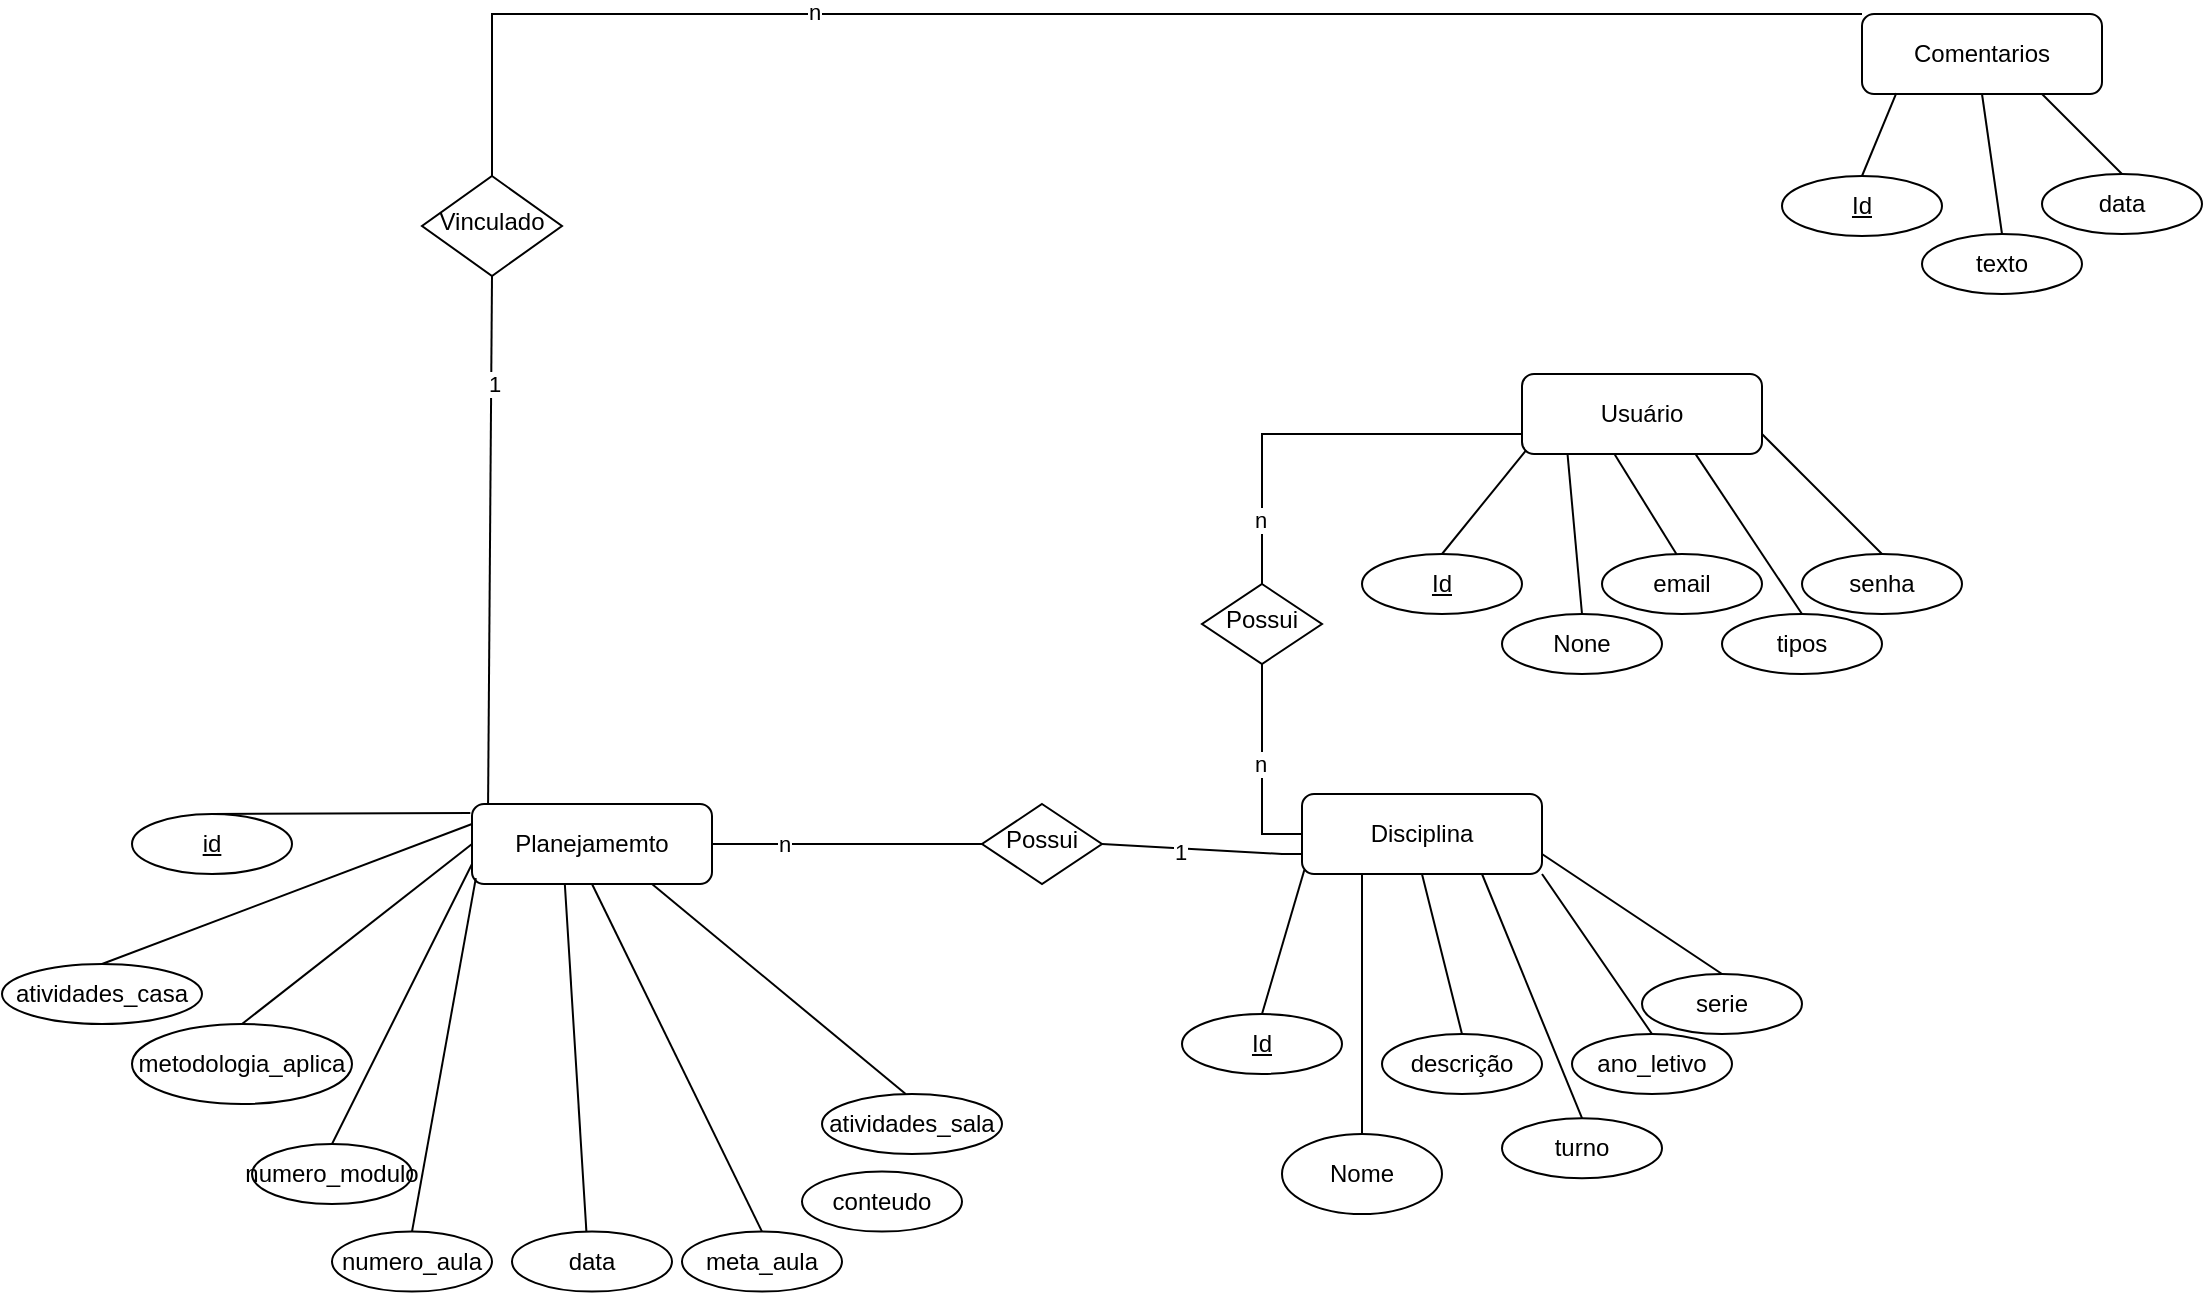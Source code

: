 <mxfile>
    <diagram id="kkRUQEbnQZdCeKc999OY" name="Page-1">
        <mxGraphModel dx="1139" dy="1196" grid="1" gridSize="10" guides="1" tooltips="1" connect="1" arrows="1" fold="1" page="1" pageScale="1" pageWidth="850" pageHeight="1100" math="0" shadow="0">
            <root>
                <mxCell id="0"/>
                <mxCell id="1" parent="0"/>
                <mxCell id="2" value="Disciplina" style="rounded=1;whiteSpace=wrap;html=1;fontSize=12;glass=0;strokeWidth=1;shadow=0;" parent="1" vertex="1">
                    <mxGeometry x="80" y="70" width="120" height="40" as="geometry"/>
                </mxCell>
                <mxCell id="3" value="Usuário" style="rounded=1;whiteSpace=wrap;html=1;fontSize=12;glass=0;strokeWidth=1;shadow=0;" parent="1" vertex="1">
                    <mxGeometry x="190" y="-140" width="120" height="40" as="geometry"/>
                </mxCell>
                <mxCell id="5" value="&lt;u&gt;Id&lt;/u&gt;" style="ellipse;whiteSpace=wrap;html=1;" parent="1" vertex="1">
                    <mxGeometry x="110" y="-50" width="80" height="30" as="geometry"/>
                </mxCell>
                <mxCell id="6" value="None" style="ellipse;whiteSpace=wrap;html=1;" parent="1" vertex="1">
                    <mxGeometry x="180" y="-20" width="80" height="30" as="geometry"/>
                </mxCell>
                <mxCell id="7" value="email" style="ellipse;whiteSpace=wrap;html=1;" parent="1" vertex="1">
                    <mxGeometry x="230" y="-50" width="80" height="30" as="geometry"/>
                </mxCell>
                <mxCell id="8" value="tipos" style="ellipse;whiteSpace=wrap;html=1;" parent="1" vertex="1">
                    <mxGeometry x="290" y="-20" width="80" height="30" as="geometry"/>
                </mxCell>
                <mxCell id="9" value="" style="endArrow=none;html=1;rounded=0;exitX=0.5;exitY=0;exitDx=0;exitDy=0;entryX=0.016;entryY=0.958;entryDx=0;entryDy=0;entryPerimeter=0;" parent="1" source="5" target="3" edge="1">
                    <mxGeometry width="50" height="50" relative="1" as="geometry">
                        <mxPoint x="480" y="320" as="sourcePoint"/>
                        <mxPoint x="530" y="270" as="targetPoint"/>
                    </mxGeometry>
                </mxCell>
                <mxCell id="10" value="" style="endArrow=none;html=1;rounded=0;exitX=0.5;exitY=0;exitDx=0;exitDy=0;entryX=0.19;entryY=1.01;entryDx=0;entryDy=0;entryPerimeter=0;" parent="1" source="6" target="3" edge="1">
                    <mxGeometry width="50" height="50" relative="1" as="geometry">
                        <mxPoint x="310" y="260" as="sourcePoint"/>
                        <mxPoint x="320" y="240" as="targetPoint"/>
                    </mxGeometry>
                </mxCell>
                <mxCell id="11" value="" style="endArrow=none;html=1;rounded=0;exitX=0.465;exitY=0;exitDx=0;exitDy=0;entryX=0.387;entryY=1.01;entryDx=0;entryDy=0;entryPerimeter=0;exitPerimeter=0;" parent="1" source="7" target="3" edge="1">
                    <mxGeometry width="50" height="50" relative="1" as="geometry">
                        <mxPoint x="370" y="290" as="sourcePoint"/>
                        <mxPoint x="343" y="240" as="targetPoint"/>
                    </mxGeometry>
                </mxCell>
                <mxCell id="12" value="" style="endArrow=none;html=1;rounded=0;exitX=0.5;exitY=0;exitDx=0;exitDy=0;entryX=0.722;entryY=0.995;entryDx=0;entryDy=0;entryPerimeter=0;" parent="1" source="8" target="3" edge="1">
                    <mxGeometry width="50" height="50" relative="1" as="geometry">
                        <mxPoint x="437" y="310" as="sourcePoint"/>
                        <mxPoint x="366" y="240" as="targetPoint"/>
                    </mxGeometry>
                </mxCell>
                <mxCell id="13" value="&lt;u style=&quot;&quot;&gt;Id&lt;/u&gt;" style="ellipse;whiteSpace=wrap;html=1;" parent="1" vertex="1">
                    <mxGeometry x="20" y="180" width="80" height="30" as="geometry"/>
                </mxCell>
                <mxCell id="14" value="" style="endArrow=none;html=1;rounded=0;exitX=0.5;exitY=0;exitDx=0;exitDy=0;entryX=0.01;entryY=0.947;entryDx=0;entryDy=0;entryPerimeter=0;" parent="1" source="13" target="2" edge="1">
                    <mxGeometry width="50" height="50" relative="1" as="geometry">
                        <mxPoint x="50" y="220" as="sourcePoint"/>
                        <mxPoint x="60" y="140" as="targetPoint"/>
                    </mxGeometry>
                </mxCell>
                <mxCell id="15" value="Nome" style="ellipse;whiteSpace=wrap;html=1;" parent="1" vertex="1">
                    <mxGeometry x="70" y="240" width="80" height="40" as="geometry"/>
                </mxCell>
                <mxCell id="16" value="" style="endArrow=none;html=1;rounded=0;exitX=0.5;exitY=0;exitDx=0;exitDy=0;entryX=0.25;entryY=1;entryDx=0;entryDy=0;" parent="1" source="15" target="2" edge="1">
                    <mxGeometry width="50" height="50" relative="1" as="geometry">
                        <mxPoint x="170" y="210" as="sourcePoint"/>
                        <mxPoint x="180" y="130" as="targetPoint"/>
                    </mxGeometry>
                </mxCell>
                <mxCell id="17" value="descrição" style="ellipse;whiteSpace=wrap;html=1;" parent="1" vertex="1">
                    <mxGeometry x="120" y="190" width="80" height="30" as="geometry"/>
                </mxCell>
                <mxCell id="18" value="" style="endArrow=none;html=1;rounded=0;exitX=0.5;exitY=0;exitDx=0;exitDy=0;entryX=0.5;entryY=1;entryDx=0;entryDy=0;" parent="1" source="17" target="2" edge="1">
                    <mxGeometry width="50" height="50" relative="1" as="geometry">
                        <mxPoint x="220" y="210" as="sourcePoint"/>
                        <mxPoint x="230" y="120" as="targetPoint"/>
                    </mxGeometry>
                </mxCell>
                <mxCell id="28" value="Possui" style="rhombus;whiteSpace=wrap;html=1;shadow=0;fontFamily=Helvetica;fontSize=12;align=center;strokeWidth=1;spacing=6;spacingTop=-4;" parent="1" vertex="1">
                    <mxGeometry x="30" y="-35" width="60" height="40" as="geometry"/>
                </mxCell>
                <mxCell id="29" value="Planejamemto" style="rounded=1;whiteSpace=wrap;html=1;fontSize=12;glass=0;strokeWidth=1;shadow=0;" parent="1" vertex="1">
                    <mxGeometry x="-335" y="75" width="120" height="40" as="geometry"/>
                </mxCell>
                <mxCell id="31" value="data" style="ellipse;whiteSpace=wrap;html=1;" parent="1" vertex="1">
                    <mxGeometry x="-315" y="288.8" width="80" height="30" as="geometry"/>
                </mxCell>
                <mxCell id="33" value="" style="endArrow=none;html=1;rounded=0;exitX=0.5;exitY=0;exitDx=0;exitDy=0;entryX=-0.007;entryY=0.112;entryDx=0;entryDy=0;entryPerimeter=0;" parent="1" source="37" target="29" edge="1">
                    <mxGeometry width="50" height="50" relative="1" as="geometry">
                        <mxPoint x="-245" y="235" as="sourcePoint"/>
                        <mxPoint x="-340" y="80" as="targetPoint"/>
                    </mxGeometry>
                </mxCell>
                <mxCell id="35" value="" style="endArrow=none;html=1;rounded=0;exitX=0.465;exitY=0;exitDx=0;exitDy=0;entryX=0.387;entryY=1.01;entryDx=0;entryDy=0;entryPerimeter=0;exitPerimeter=0;" parent="1" source="31" target="29" edge="1">
                    <mxGeometry width="50" height="50" relative="1" as="geometry">
                        <mxPoint x="-115" y="555" as="sourcePoint"/>
                        <mxPoint x="-142" y="505" as="targetPoint"/>
                    </mxGeometry>
                </mxCell>
                <mxCell id="37" value="&lt;u&gt;id&lt;/u&gt;" style="ellipse;whiteSpace=wrap;html=1;" parent="1" vertex="1">
                    <mxGeometry x="-505" y="80" width="80" height="30" as="geometry"/>
                </mxCell>
                <mxCell id="38" value="" style="endArrow=none;html=1;rounded=0;exitX=0.5;exitY=0;exitDx=0;exitDy=0;entryX=1;entryY=0.75;entryDx=0;entryDy=0;" parent="1" source="39" target="3" edge="1">
                    <mxGeometry width="50" height="50" relative="1" as="geometry">
                        <mxPoint x="580" y="-40" as="sourcePoint"/>
                        <mxPoint x="622" y="-82" as="targetPoint"/>
                    </mxGeometry>
                </mxCell>
                <mxCell id="39" value="senha" style="ellipse;whiteSpace=wrap;html=1;" parent="1" vertex="1">
                    <mxGeometry x="330" y="-50" width="80" height="30" as="geometry"/>
                </mxCell>
                <mxCell id="49" value="" style="endArrow=none;html=1;rounded=0;exitX=0.5;exitY=0;exitDx=0;exitDy=0;entryX=0;entryY=0.75;entryDx=0;entryDy=0;" parent="1" source="28" target="3" edge="1">
                    <mxGeometry width="50" height="50" relative="1" as="geometry">
                        <mxPoint x="170" y="-40" as="sourcePoint"/>
                        <mxPoint x="202" y="-92" as="targetPoint"/>
                        <Array as="points">
                            <mxPoint x="60" y="-110"/>
                        </Array>
                    </mxGeometry>
                </mxCell>
                <mxCell id="79" value="n" style="edgeLabel;html=1;align=center;verticalAlign=middle;resizable=0;points=[];" parent="49" vertex="1" connectable="0">
                    <mxGeometry x="-0.689" y="1" relative="1" as="geometry">
                        <mxPoint as="offset"/>
                    </mxGeometry>
                </mxCell>
                <mxCell id="50" value="" style="endArrow=none;html=1;rounded=0;exitX=0.5;exitY=1;exitDx=0;exitDy=0;entryX=0;entryY=0.5;entryDx=0;entryDy=0;" parent="1" source="28" target="2" edge="1">
                    <mxGeometry width="50" height="50" relative="1" as="geometry">
                        <mxPoint x="70" y="-25" as="sourcePoint"/>
                        <mxPoint x="200" y="-110" as="targetPoint"/>
                        <Array as="points">
                            <mxPoint x="60" y="90"/>
                        </Array>
                    </mxGeometry>
                </mxCell>
                <mxCell id="78" value="n" style="edgeLabel;html=1;align=center;verticalAlign=middle;resizable=0;points=[];" parent="50" vertex="1" connectable="0">
                    <mxGeometry x="-0.049" y="-1" relative="1" as="geometry">
                        <mxPoint as="offset"/>
                    </mxGeometry>
                </mxCell>
                <mxCell id="51" value="" style="endArrow=none;html=1;rounded=0;entryX=1;entryY=0.5;entryDx=0;entryDy=0;exitX=0;exitY=0.5;exitDx=0;exitDy=0;" parent="1" source="52" target="29" edge="1">
                    <mxGeometry width="50" height="50" relative="1" as="geometry">
                        <mxPoint x="-175" y="25" as="sourcePoint"/>
                        <mxPoint x="-5" y="95" as="targetPoint"/>
                        <Array as="points"/>
                    </mxGeometry>
                </mxCell>
                <mxCell id="81" value="n" style="edgeLabel;html=1;align=center;verticalAlign=middle;resizable=0;points=[];" parent="51" vertex="1" connectable="0">
                    <mxGeometry x="0.469" relative="1" as="geometry">
                        <mxPoint as="offset"/>
                    </mxGeometry>
                </mxCell>
                <mxCell id="52" value="Possui" style="rhombus;whiteSpace=wrap;html=1;shadow=0;fontFamily=Helvetica;fontSize=12;align=center;strokeWidth=1;spacing=6;spacingTop=-4;" parent="1" vertex="1">
                    <mxGeometry x="-80" y="75" width="60" height="40" as="geometry"/>
                </mxCell>
                <mxCell id="53" value="" style="endArrow=none;html=1;rounded=0;exitX=0;exitY=0.75;exitDx=0;exitDy=0;entryX=1;entryY=0.5;entryDx=0;entryDy=0;" parent="1" source="2" target="52" edge="1">
                    <mxGeometry width="50" height="50" relative="1" as="geometry">
                        <mxPoint x="70" y="15" as="sourcePoint"/>
                        <mxPoint x="90" y="100" as="targetPoint"/>
                        <Array as="points">
                            <mxPoint x="70" y="100"/>
                        </Array>
                    </mxGeometry>
                </mxCell>
                <mxCell id="80" value="1" style="edgeLabel;html=1;align=center;verticalAlign=middle;resizable=0;points=[];" parent="53" vertex="1" connectable="0">
                    <mxGeometry x="0.221" y="2" relative="1" as="geometry">
                        <mxPoint as="offset"/>
                    </mxGeometry>
                </mxCell>
                <mxCell id="57" value="Comentarios" style="rounded=1;whiteSpace=wrap;html=1;fontSize=12;glass=0;strokeWidth=1;shadow=0;" parent="1" vertex="1">
                    <mxGeometry x="360" y="-320" width="120" height="40" as="geometry"/>
                </mxCell>
                <mxCell id="58" value="&lt;u&gt;Id&lt;/u&gt;" style="ellipse;whiteSpace=wrap;html=1;" parent="1" vertex="1">
                    <mxGeometry x="320" y="-239" width="80" height="30" as="geometry"/>
                </mxCell>
                <mxCell id="59" value="" style="endArrow=none;html=1;rounded=0;exitX=0.5;exitY=0;exitDx=0;exitDy=0;entryX=0.143;entryY=0.988;entryDx=0;entryDy=0;entryPerimeter=0;" parent="1" source="58" target="57" edge="1">
                    <mxGeometry width="50" height="50" relative="1" as="geometry">
                        <mxPoint x="310" y="-159" as="sourcePoint"/>
                        <mxPoint x="411" y="-261" as="targetPoint"/>
                    </mxGeometry>
                </mxCell>
                <mxCell id="60" value="texto" style="ellipse;whiteSpace=wrap;html=1;" parent="1" vertex="1">
                    <mxGeometry x="390" y="-210" width="80" height="30" as="geometry"/>
                </mxCell>
                <mxCell id="61" value="" style="endArrow=none;html=1;rounded=0;exitX=0.5;exitY=0;exitDx=0;exitDy=0;entryX=0.5;entryY=1;entryDx=0;entryDy=0;" parent="1" source="60" target="57" edge="1">
                    <mxGeometry width="50" height="50" relative="1" as="geometry">
                        <mxPoint x="420" y="-159" as="sourcePoint"/>
                        <mxPoint x="521" y="-261" as="targetPoint"/>
                    </mxGeometry>
                </mxCell>
                <mxCell id="62" value="data" style="ellipse;whiteSpace=wrap;html=1;" parent="1" vertex="1">
                    <mxGeometry x="450" y="-240" width="80" height="30" as="geometry"/>
                </mxCell>
                <mxCell id="63" value="" style="endArrow=none;html=1;rounded=0;exitX=0.5;exitY=0;exitDx=0;exitDy=0;entryX=0.75;entryY=1;entryDx=0;entryDy=0;" parent="1" source="62" target="57" edge="1">
                    <mxGeometry width="50" height="50" relative="1" as="geometry">
                        <mxPoint x="520" y="-159" as="sourcePoint"/>
                        <mxPoint x="621" y="-261" as="targetPoint"/>
                    </mxGeometry>
                </mxCell>
                <mxCell id="65" value="Vinculado" style="rhombus;whiteSpace=wrap;html=1;shadow=0;fontFamily=Helvetica;fontSize=12;align=center;strokeWidth=1;spacing=6;spacingTop=-4;" parent="1" vertex="1">
                    <mxGeometry x="-360" y="-239" width="70" height="50" as="geometry"/>
                </mxCell>
                <mxCell id="66" value="" style="endArrow=none;html=1;rounded=0;exitX=0;exitY=0;exitDx=0;exitDy=0;entryX=0.5;entryY=0;entryDx=0;entryDy=0;" parent="1" source="57" target="65" edge="1">
                    <mxGeometry width="50" height="50" relative="1" as="geometry">
                        <mxPoint x="370" y="-290" as="sourcePoint"/>
                        <mxPoint x="350" y="-290" as="targetPoint"/>
                        <Array as="points">
                            <mxPoint x="-90" y="-320"/>
                            <mxPoint x="-325" y="-320"/>
                        </Array>
                    </mxGeometry>
                </mxCell>
                <mxCell id="113" value="n" style="edgeLabel;html=1;align=center;verticalAlign=middle;resizable=0;points=[];" vertex="1" connectable="0" parent="66">
                    <mxGeometry x="0.369" y="-1" relative="1" as="geometry">
                        <mxPoint as="offset"/>
                    </mxGeometry>
                </mxCell>
                <mxCell id="70" value="turno" style="ellipse;whiteSpace=wrap;html=1;" parent="1" vertex="1">
                    <mxGeometry x="180" y="232.12" width="80" height="30" as="geometry"/>
                </mxCell>
                <mxCell id="71" value="" style="endArrow=none;html=1;rounded=0;exitX=0.5;exitY=0;exitDx=0;exitDy=0;entryX=0.75;entryY=1;entryDx=0;entryDy=0;" parent="1" source="70" target="2" edge="1">
                    <mxGeometry width="50" height="50" relative="1" as="geometry">
                        <mxPoint x="285" y="312.12" as="sourcePoint"/>
                        <mxPoint x="316.2" y="200.0" as="targetPoint"/>
                    </mxGeometry>
                </mxCell>
                <mxCell id="72" value="ano_letivo" style="ellipse;whiteSpace=wrap;html=1;" parent="1" vertex="1">
                    <mxGeometry x="215" y="190" width="80" height="30" as="geometry"/>
                </mxCell>
                <mxCell id="73" value="" style="endArrow=none;html=1;rounded=0;exitX=0.5;exitY=0;exitDx=0;exitDy=0;entryX=1;entryY=1;entryDx=0;entryDy=0;" parent="1" source="72" target="2" edge="1">
                    <mxGeometry width="50" height="50" relative="1" as="geometry">
                        <mxPoint x="405" y="302.12" as="sourcePoint"/>
                        <mxPoint x="345" y="202.12" as="targetPoint"/>
                    </mxGeometry>
                </mxCell>
                <mxCell id="74" value="serie" style="ellipse;whiteSpace=wrap;html=1;" parent="1" vertex="1">
                    <mxGeometry x="250" y="160" width="80" height="30" as="geometry"/>
                </mxCell>
                <mxCell id="75" value="" style="endArrow=none;html=1;rounded=0;exitX=0.5;exitY=0;exitDx=0;exitDy=0;entryX=1;entryY=0.75;entryDx=0;entryDy=0;" parent="1" source="74" target="2" edge="1">
                    <mxGeometry width="50" height="50" relative="1" as="geometry">
                        <mxPoint x="455" y="302.12" as="sourcePoint"/>
                        <mxPoint x="400.56" y="203.12" as="targetPoint"/>
                    </mxGeometry>
                </mxCell>
                <mxCell id="87" value="numero_aula" style="ellipse;whiteSpace=wrap;html=1;" parent="1" vertex="1">
                    <mxGeometry x="-405" y="288.8" width="80" height="30" as="geometry"/>
                </mxCell>
                <mxCell id="88" value="conteudo" style="ellipse;whiteSpace=wrap;html=1;" parent="1" vertex="1">
                    <mxGeometry x="-170" y="258.8" width="80" height="30" as="geometry"/>
                </mxCell>
                <mxCell id="89" value="meta_aula" style="ellipse;whiteSpace=wrap;html=1;" parent="1" vertex="1">
                    <mxGeometry x="-230" y="288.8" width="80" height="30" as="geometry"/>
                </mxCell>
                <mxCell id="90" value="" style="endArrow=none;html=1;rounded=0;exitX=0.5;exitY=0;exitDx=0;exitDy=0;entryX=0;entryY=0.75;entryDx=0;entryDy=0;" parent="1" source="94" target="29" edge="1">
                    <mxGeometry width="50" height="50" relative="1" as="geometry">
                        <mxPoint x="-275" y="348.8" as="sourcePoint"/>
                        <mxPoint x="-375" y="185" as="targetPoint"/>
                    </mxGeometry>
                </mxCell>
                <mxCell id="91" value="" style="endArrow=none;html=1;rounded=0;exitX=0.5;exitY=0;exitDx=0;exitDy=0;entryX=0.016;entryY=0.927;entryDx=0;entryDy=0;entryPerimeter=0;" parent="1" source="87" target="29" edge="1">
                    <mxGeometry width="50" height="50" relative="1" as="geometry">
                        <mxPoint x="-205" y="638.8" as="sourcePoint"/>
                        <mxPoint x="-342.2" y="229.2" as="targetPoint"/>
                    </mxGeometry>
                </mxCell>
                <mxCell id="93" value="" style="endArrow=none;html=1;rounded=0;exitX=0.5;exitY=0;exitDx=0;exitDy=0;entryX=0.5;entryY=1;entryDx=0;entryDy=0;" parent="1" source="89" target="29" edge="1">
                    <mxGeometry width="50" height="50" relative="1" as="geometry">
                        <mxPoint x="-78" y="688.8" as="sourcePoint"/>
                        <mxPoint x="-278.36" y="228.6" as="targetPoint"/>
                    </mxGeometry>
                </mxCell>
                <mxCell id="94" value="numero_modulo" style="ellipse;whiteSpace=wrap;html=1;" parent="1" vertex="1">
                    <mxGeometry x="-445" y="245" width="80" height="30" as="geometry"/>
                </mxCell>
                <mxCell id="95" value="atividades_casa" style="ellipse;whiteSpace=wrap;html=1;" parent="1" vertex="1">
                    <mxGeometry x="-570" y="155" width="100" height="30" as="geometry"/>
                </mxCell>
                <mxCell id="96" value="atividades_sala" style="ellipse;whiteSpace=wrap;html=1;" parent="1" vertex="1">
                    <mxGeometry x="-160" y="220" width="90" height="30" as="geometry"/>
                </mxCell>
                <mxCell id="98" value="" style="endArrow=none;html=1;rounded=0;exitX=0.5;exitY=0;exitDx=0;exitDy=0;entryX=0;entryY=0.5;entryDx=0;entryDy=0;" parent="1" source="102" target="29" edge="1">
                    <mxGeometry width="50" height="50" relative="1" as="geometry">
                        <mxPoint x="-465" y="245" as="sourcePoint"/>
                        <mxPoint x="-553.08" y="123.32" as="targetPoint"/>
                    </mxGeometry>
                </mxCell>
                <mxCell id="99" value="" style="endArrow=none;html=1;rounded=0;exitX=0.5;exitY=0;exitDx=0;exitDy=0;entryX=0;entryY=0.25;entryDx=0;entryDy=0;" parent="1" source="95" target="29" edge="1">
                    <mxGeometry width="50" height="50" relative="1" as="geometry">
                        <mxPoint x="-395" y="535" as="sourcePoint"/>
                        <mxPoint x="-532.2" y="125.4" as="targetPoint"/>
                    </mxGeometry>
                </mxCell>
                <mxCell id="100" value="" style="endArrow=none;html=1;rounded=0;exitX=0.465;exitY=0;exitDx=0;exitDy=0;exitPerimeter=0;entryX=0.75;entryY=1;entryDx=0;entryDy=0;" parent="1" source="96" target="29" edge="1">
                    <mxGeometry width="50" height="50" relative="1" as="geometry">
                        <mxPoint x="-335" y="565" as="sourcePoint"/>
                        <mxPoint x="-185" y="115" as="targetPoint"/>
                    </mxGeometry>
                </mxCell>
                <mxCell id="102" value="metodologia_aplica" style="ellipse;whiteSpace=wrap;html=1;" parent="1" vertex="1">
                    <mxGeometry x="-505" y="185" width="110" height="40" as="geometry"/>
                </mxCell>
                <mxCell id="105" value="" style="endArrow=none;html=1;exitX=0.5;exitY=1;exitDx=0;exitDy=0;entryX=0.067;entryY=-0.005;entryDx=0;entryDy=0;entryPerimeter=0;" parent="1" source="65" target="29" edge="1">
                    <mxGeometry width="50" height="50" relative="1" as="geometry">
                        <mxPoint x="80" y="-40" as="sourcePoint"/>
                        <mxPoint x="-330" y="80" as="targetPoint"/>
                    </mxGeometry>
                </mxCell>
                <mxCell id="110" value="1" style="edgeLabel;html=1;align=center;verticalAlign=middle;resizable=0;points=[];" parent="105" vertex="1" connectable="0">
                    <mxGeometry x="-0.591" y="1" relative="1" as="geometry">
                        <mxPoint as="offset"/>
                    </mxGeometry>
                </mxCell>
            </root>
        </mxGraphModel>
    </diagram>
</mxfile>